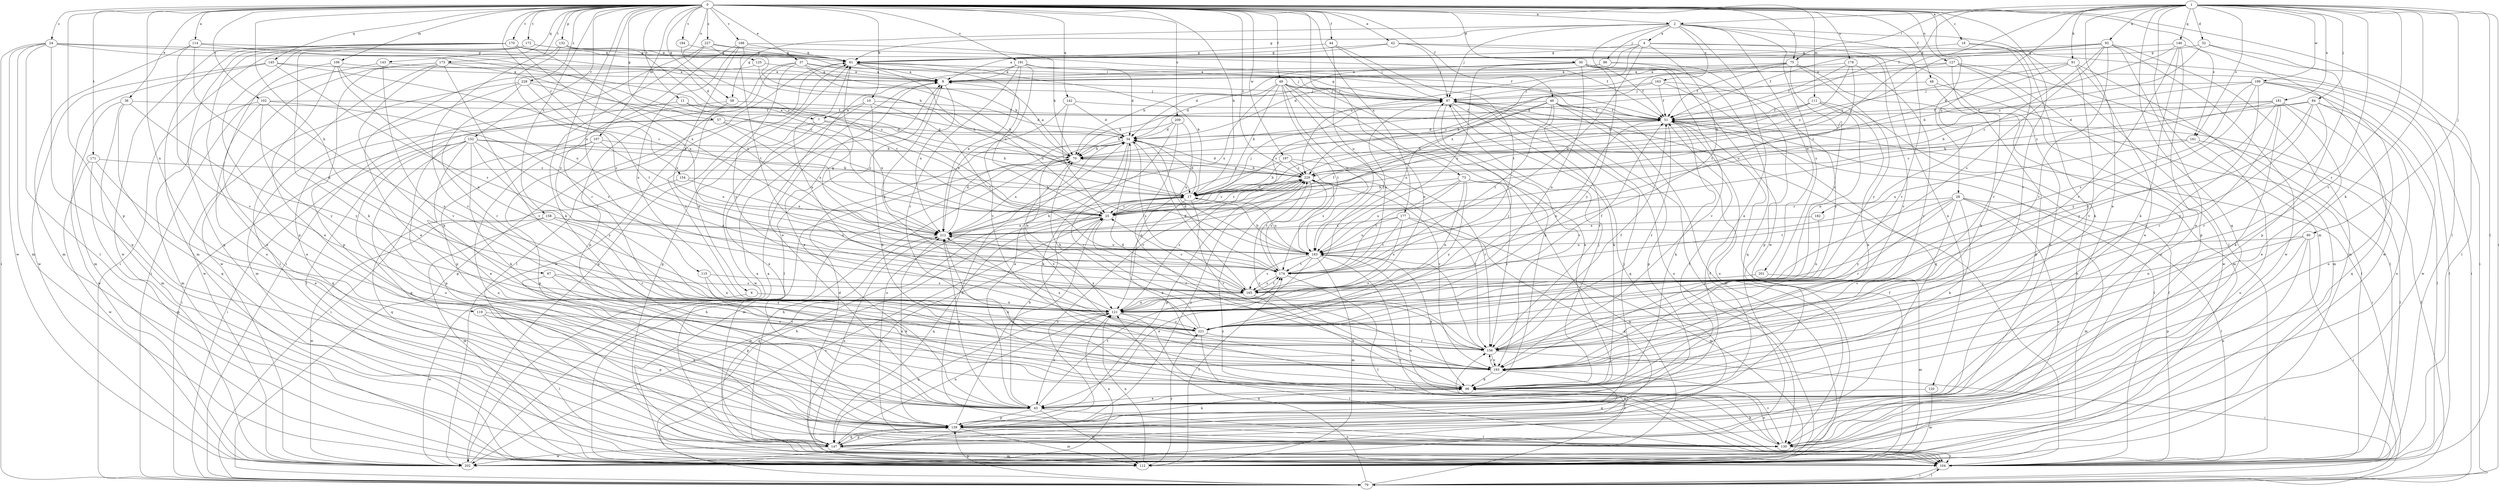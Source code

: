 strict digraph  {
0;
1;
2;
4;
6;
7;
8;
10;
11;
17;
18;
24;
25;
28;
30;
32;
34;
36;
37;
42;
43;
44;
46;
48;
49;
51;
57;
58;
61;
67;
70;
73;
75;
79;
80;
84;
86;
87;
91;
92;
96;
102;
104;
106;
107;
111;
112;
114;
115;
119;
120;
121;
125;
127;
130;
132;
139;
142;
143;
145;
146;
147;
152;
154;
156;
158;
161;
163;
165;
170;
171;
172;
173;
174;
177;
178;
181;
182;
183;
184;
188;
191;
193;
197;
199;
201;
202;
209;
212;
221;
227;
228;
229;
0 -> 2  [label=a];
0 -> 10  [label=b];
0 -> 11  [label=b];
0 -> 17  [label=b];
0 -> 18  [label=c];
0 -> 24  [label=c];
0 -> 28  [label=d];
0 -> 30  [label=d];
0 -> 36  [label=e];
0 -> 37  [label=e];
0 -> 42  [label=e];
0 -> 44  [label=f];
0 -> 46  [label=f];
0 -> 48  [label=f];
0 -> 49  [label=f];
0 -> 57  [label=g];
0 -> 58  [label=g];
0 -> 67  [label=h];
0 -> 73  [label=i];
0 -> 75  [label=i];
0 -> 102  [label=l];
0 -> 104  [label=l];
0 -> 106  [label=m];
0 -> 107  [label=m];
0 -> 111  [label=m];
0 -> 114  [label=n];
0 -> 115  [label=n];
0 -> 119  [label=n];
0 -> 125  [label=o];
0 -> 127  [label=o];
0 -> 132  [label=p];
0 -> 139  [label=p];
0 -> 142  [label=q];
0 -> 143  [label=q];
0 -> 145  [label=q];
0 -> 152  [label=r];
0 -> 154  [label=r];
0 -> 158  [label=s];
0 -> 161  [label=s];
0 -> 170  [label=t];
0 -> 171  [label=t];
0 -> 172  [label=t];
0 -> 173  [label=t];
0 -> 177  [label=u];
0 -> 178  [label=u];
0 -> 184  [label=v];
0 -> 188  [label=v];
0 -> 191  [label=v];
0 -> 193  [label=v];
0 -> 197  [label=w];
0 -> 209  [label=x];
0 -> 221  [label=y];
0 -> 227  [label=z];
0 -> 228  [label=z];
0 -> 229  [label=z];
1 -> 2  [label=a];
1 -> 25  [label=c];
1 -> 32  [label=d];
1 -> 43  [label=e];
1 -> 51  [label=f];
1 -> 75  [label=i];
1 -> 79  [label=i];
1 -> 80  [label=j];
1 -> 84  [label=j];
1 -> 91  [label=k];
1 -> 92  [label=k];
1 -> 96  [label=k];
1 -> 104  [label=l];
1 -> 112  [label=m];
1 -> 146  [label=q];
1 -> 147  [label=q];
1 -> 156  [label=r];
1 -> 161  [label=s];
1 -> 181  [label=u];
1 -> 182  [label=u];
1 -> 193  [label=v];
1 -> 199  [label=w];
2 -> 4  [label=a];
2 -> 43  [label=e];
2 -> 58  [label=g];
2 -> 61  [label=g];
2 -> 86  [label=j];
2 -> 87  [label=j];
2 -> 104  [label=l];
2 -> 163  [label=s];
2 -> 165  [label=s];
2 -> 193  [label=v];
2 -> 201  [label=w];
2 -> 202  [label=w];
4 -> 61  [label=g];
4 -> 79  [label=i];
4 -> 120  [label=n];
4 -> 174  [label=t];
4 -> 183  [label=u];
4 -> 212  [label=x];
4 -> 229  [label=z];
6 -> 121  [label=n];
6 -> 202  [label=w];
7 -> 6  [label=a];
7 -> 17  [label=b];
7 -> 34  [label=d];
7 -> 43  [label=e];
8 -> 87  [label=j];
8 -> 104  [label=l];
8 -> 212  [label=x];
10 -> 7  [label=a];
10 -> 34  [label=d];
10 -> 96  [label=k];
10 -> 174  [label=t];
10 -> 202  [label=w];
11 -> 7  [label=a];
11 -> 104  [label=l];
11 -> 212  [label=x];
17 -> 25  [label=c];
17 -> 34  [label=d];
17 -> 96  [label=k];
17 -> 183  [label=u];
17 -> 193  [label=v];
18 -> 61  [label=g];
18 -> 96  [label=k];
18 -> 156  [label=r];
24 -> 34  [label=d];
24 -> 61  [label=g];
24 -> 79  [label=i];
24 -> 104  [label=l];
24 -> 112  [label=m];
24 -> 147  [label=q];
24 -> 202  [label=w];
24 -> 229  [label=z];
25 -> 87  [label=j];
25 -> 147  [label=q];
25 -> 156  [label=r];
25 -> 202  [label=w];
25 -> 212  [label=x];
25 -> 229  [label=z];
28 -> 25  [label=c];
28 -> 96  [label=k];
28 -> 104  [label=l];
28 -> 112  [label=m];
28 -> 130  [label=o];
28 -> 156  [label=r];
28 -> 174  [label=t];
28 -> 193  [label=v];
28 -> 221  [label=y];
30 -> 8  [label=a];
30 -> 34  [label=d];
30 -> 51  [label=f];
30 -> 79  [label=i];
30 -> 121  [label=n];
30 -> 183  [label=u];
30 -> 193  [label=v];
30 -> 221  [label=y];
32 -> 61  [label=g];
32 -> 104  [label=l];
32 -> 139  [label=p];
32 -> 229  [label=z];
34 -> 70  [label=h];
34 -> 96  [label=k];
34 -> 121  [label=n];
34 -> 130  [label=o];
34 -> 156  [label=r];
34 -> 165  [label=s];
36 -> 51  [label=f];
36 -> 112  [label=m];
36 -> 147  [label=q];
36 -> 202  [label=w];
36 -> 221  [label=y];
37 -> 8  [label=a];
37 -> 17  [label=b];
37 -> 70  [label=h];
37 -> 87  [label=j];
37 -> 104  [label=l];
37 -> 139  [label=p];
37 -> 221  [label=y];
42 -> 8  [label=a];
42 -> 61  [label=g];
42 -> 87  [label=j];
42 -> 130  [label=o];
42 -> 193  [label=v];
43 -> 8  [label=a];
43 -> 17  [label=b];
43 -> 51  [label=f];
43 -> 104  [label=l];
43 -> 112  [label=m];
43 -> 139  [label=p];
43 -> 174  [label=t];
43 -> 212  [label=x];
44 -> 61  [label=g];
44 -> 87  [label=j];
44 -> 174  [label=t];
44 -> 183  [label=u];
46 -> 25  [label=c];
46 -> 51  [label=f];
46 -> 70  [label=h];
46 -> 112  [label=m];
46 -> 130  [label=o];
46 -> 139  [label=p];
46 -> 156  [label=r];
46 -> 174  [label=t];
46 -> 183  [label=u];
48 -> 87  [label=j];
48 -> 104  [label=l];
48 -> 139  [label=p];
49 -> 17  [label=b];
49 -> 34  [label=d];
49 -> 43  [label=e];
49 -> 87  [label=j];
49 -> 96  [label=k];
49 -> 121  [label=n];
49 -> 165  [label=s];
49 -> 174  [label=t];
49 -> 183  [label=u];
49 -> 212  [label=x];
51 -> 34  [label=d];
51 -> 79  [label=i];
51 -> 96  [label=k];
51 -> 104  [label=l];
51 -> 121  [label=n];
51 -> 156  [label=r];
57 -> 25  [label=c];
57 -> 34  [label=d];
57 -> 79  [label=i];
57 -> 147  [label=q];
57 -> 212  [label=x];
58 -> 51  [label=f];
58 -> 121  [label=n];
58 -> 139  [label=p];
61 -> 8  [label=a];
61 -> 17  [label=b];
61 -> 25  [label=c];
61 -> 121  [label=n];
61 -> 183  [label=u];
61 -> 202  [label=w];
67 -> 139  [label=p];
67 -> 165  [label=s];
67 -> 193  [label=v];
67 -> 221  [label=y];
70 -> 8  [label=a];
70 -> 112  [label=m];
70 -> 193  [label=v];
70 -> 212  [label=x];
70 -> 229  [label=z];
73 -> 17  [label=b];
73 -> 121  [label=n];
73 -> 156  [label=r];
73 -> 174  [label=t];
73 -> 183  [label=u];
73 -> 202  [label=w];
73 -> 221  [label=y];
75 -> 8  [label=a];
75 -> 17  [label=b];
75 -> 34  [label=d];
75 -> 51  [label=f];
75 -> 112  [label=m];
75 -> 121  [label=n];
75 -> 221  [label=y];
79 -> 25  [label=c];
79 -> 51  [label=f];
79 -> 61  [label=g];
79 -> 104  [label=l];
79 -> 121  [label=n];
79 -> 139  [label=p];
79 -> 229  [label=z];
80 -> 79  [label=i];
80 -> 121  [label=n];
80 -> 130  [label=o];
80 -> 139  [label=p];
80 -> 183  [label=u];
84 -> 51  [label=f];
84 -> 104  [label=l];
84 -> 121  [label=n];
84 -> 130  [label=o];
84 -> 156  [label=r];
84 -> 221  [label=y];
84 -> 229  [label=z];
86 -> 8  [label=a];
86 -> 70  [label=h];
86 -> 139  [label=p];
86 -> 147  [label=q];
87 -> 51  [label=f];
87 -> 61  [label=g];
87 -> 96  [label=k];
87 -> 130  [label=o];
87 -> 147  [label=q];
87 -> 193  [label=v];
91 -> 8  [label=a];
91 -> 25  [label=c];
91 -> 43  [label=e];
91 -> 112  [label=m];
91 -> 193  [label=v];
91 -> 229  [label=z];
92 -> 25  [label=c];
92 -> 51  [label=f];
92 -> 61  [label=g];
92 -> 112  [label=m];
92 -> 139  [label=p];
92 -> 156  [label=r];
92 -> 165  [label=s];
92 -> 202  [label=w];
92 -> 229  [label=z];
96 -> 43  [label=e];
96 -> 87  [label=j];
96 -> 130  [label=o];
96 -> 212  [label=x];
96 -> 229  [label=z];
102 -> 43  [label=e];
102 -> 51  [label=f];
102 -> 112  [label=m];
102 -> 121  [label=n];
102 -> 165  [label=s];
102 -> 221  [label=y];
104 -> 8  [label=a];
104 -> 51  [label=f];
104 -> 61  [label=g];
104 -> 70  [label=h];
104 -> 79  [label=i];
104 -> 87  [label=j];
106 -> 8  [label=a];
106 -> 43  [label=e];
106 -> 121  [label=n];
106 -> 130  [label=o];
106 -> 183  [label=u];
107 -> 70  [label=h];
107 -> 79  [label=i];
107 -> 130  [label=o];
107 -> 139  [label=p];
107 -> 183  [label=u];
111 -> 17  [label=b];
111 -> 51  [label=f];
111 -> 70  [label=h];
111 -> 96  [label=k];
111 -> 121  [label=n];
111 -> 130  [label=o];
112 -> 17  [label=b];
112 -> 25  [label=c];
112 -> 51  [label=f];
112 -> 70  [label=h];
112 -> 87  [label=j];
112 -> 121  [label=n];
112 -> 174  [label=t];
112 -> 221  [label=y];
114 -> 25  [label=c];
114 -> 61  [label=g];
114 -> 112  [label=m];
114 -> 121  [label=n];
114 -> 193  [label=v];
115 -> 96  [label=k];
115 -> 121  [label=n];
115 -> 165  [label=s];
119 -> 43  [label=e];
119 -> 104  [label=l];
119 -> 139  [label=p];
119 -> 221  [label=y];
120 -> 43  [label=e];
120 -> 112  [label=m];
121 -> 8  [label=a];
121 -> 43  [label=e];
121 -> 51  [label=f];
121 -> 104  [label=l];
121 -> 147  [label=q];
121 -> 221  [label=y];
121 -> 229  [label=z];
125 -> 8  [label=a];
125 -> 17  [label=b];
125 -> 43  [label=e];
127 -> 8  [label=a];
127 -> 70  [label=h];
127 -> 96  [label=k];
127 -> 104  [label=l];
127 -> 130  [label=o];
127 -> 202  [label=w];
130 -> 34  [label=d];
130 -> 96  [label=k];
130 -> 104  [label=l];
130 -> 183  [label=u];
130 -> 193  [label=v];
132 -> 25  [label=c];
132 -> 61  [label=g];
132 -> 165  [label=s];
132 -> 193  [label=v];
139 -> 25  [label=c];
139 -> 51  [label=f];
139 -> 87  [label=j];
139 -> 96  [label=k];
139 -> 112  [label=m];
139 -> 130  [label=o];
139 -> 147  [label=q];
139 -> 212  [label=x];
139 -> 229  [label=z];
142 -> 25  [label=c];
142 -> 34  [label=d];
142 -> 51  [label=f];
142 -> 212  [label=x];
143 -> 8  [label=a];
143 -> 79  [label=i];
143 -> 193  [label=v];
145 -> 8  [label=a];
145 -> 25  [label=c];
145 -> 112  [label=m];
145 -> 165  [label=s];
145 -> 202  [label=w];
146 -> 17  [label=b];
146 -> 43  [label=e];
146 -> 61  [label=g];
146 -> 96  [label=k];
146 -> 156  [label=r];
146 -> 202  [label=w];
147 -> 34  [label=d];
147 -> 112  [label=m];
147 -> 121  [label=n];
147 -> 139  [label=p];
147 -> 202  [label=w];
147 -> 212  [label=x];
152 -> 17  [label=b];
152 -> 43  [label=e];
152 -> 70  [label=h];
152 -> 79  [label=i];
152 -> 96  [label=k];
152 -> 130  [label=o];
152 -> 139  [label=p];
152 -> 147  [label=q];
152 -> 174  [label=t];
152 -> 221  [label=y];
154 -> 17  [label=b];
154 -> 147  [label=q];
154 -> 212  [label=x];
156 -> 34  [label=d];
156 -> 51  [label=f];
156 -> 79  [label=i];
156 -> 183  [label=u];
156 -> 193  [label=v];
156 -> 212  [label=x];
158 -> 112  [label=m];
158 -> 156  [label=r];
158 -> 183  [label=u];
158 -> 202  [label=w];
158 -> 212  [label=x];
161 -> 70  [label=h];
161 -> 104  [label=l];
161 -> 130  [label=o];
161 -> 183  [label=u];
163 -> 51  [label=f];
163 -> 87  [label=j];
163 -> 147  [label=q];
163 -> 221  [label=y];
163 -> 229  [label=z];
165 -> 25  [label=c];
165 -> 34  [label=d];
165 -> 96  [label=k];
165 -> 121  [label=n];
165 -> 174  [label=t];
170 -> 61  [label=g];
170 -> 87  [label=j];
170 -> 112  [label=m];
170 -> 130  [label=o];
170 -> 147  [label=q];
170 -> 183  [label=u];
170 -> 202  [label=w];
170 -> 212  [label=x];
171 -> 43  [label=e];
171 -> 112  [label=m];
171 -> 202  [label=w];
171 -> 229  [label=z];
172 -> 51  [label=f];
172 -> 61  [label=g];
172 -> 79  [label=i];
172 -> 96  [label=k];
172 -> 139  [label=p];
173 -> 8  [label=a];
173 -> 96  [label=k];
173 -> 104  [label=l];
173 -> 139  [label=p];
173 -> 193  [label=v];
173 -> 202  [label=w];
173 -> 212  [label=x];
174 -> 34  [label=d];
174 -> 61  [label=g];
174 -> 87  [label=j];
174 -> 104  [label=l];
174 -> 165  [label=s];
174 -> 229  [label=z];
177 -> 112  [label=m];
177 -> 147  [label=q];
177 -> 165  [label=s];
177 -> 174  [label=t];
177 -> 183  [label=u];
177 -> 212  [label=x];
178 -> 8  [label=a];
178 -> 17  [label=b];
178 -> 51  [label=f];
178 -> 183  [label=u];
178 -> 193  [label=v];
181 -> 25  [label=c];
181 -> 34  [label=d];
181 -> 43  [label=e];
181 -> 51  [label=f];
181 -> 96  [label=k];
181 -> 147  [label=q];
181 -> 156  [label=r];
181 -> 221  [label=y];
182 -> 121  [label=n];
182 -> 212  [label=x];
183 -> 17  [label=b];
183 -> 43  [label=e];
183 -> 96  [label=k];
183 -> 104  [label=l];
183 -> 112  [label=m];
183 -> 165  [label=s];
183 -> 174  [label=t];
183 -> 229  [label=z];
184 -> 25  [label=c];
184 -> 61  [label=g];
188 -> 61  [label=g];
188 -> 70  [label=h];
188 -> 121  [label=n];
188 -> 156  [label=r];
188 -> 165  [label=s];
188 -> 174  [label=t];
191 -> 8  [label=a];
191 -> 34  [label=d];
191 -> 43  [label=e];
191 -> 51  [label=f];
191 -> 156  [label=r];
191 -> 193  [label=v];
191 -> 212  [label=x];
193 -> 96  [label=k];
193 -> 147  [label=q];
193 -> 156  [label=r];
197 -> 17  [label=b];
197 -> 121  [label=n];
197 -> 156  [label=r];
197 -> 193  [label=v];
197 -> 229  [label=z];
199 -> 17  [label=b];
199 -> 87  [label=j];
199 -> 104  [label=l];
199 -> 130  [label=o];
199 -> 165  [label=s];
199 -> 193  [label=v];
199 -> 202  [label=w];
199 -> 221  [label=y];
201 -> 112  [label=m];
201 -> 165  [label=s];
202 -> 8  [label=a];
202 -> 61  [label=g];
202 -> 121  [label=n];
202 -> 156  [label=r];
202 -> 229  [label=z];
209 -> 34  [label=d];
209 -> 43  [label=e];
209 -> 70  [label=h];
209 -> 183  [label=u];
209 -> 193  [label=v];
212 -> 17  [label=b];
212 -> 34  [label=d];
212 -> 51  [label=f];
212 -> 147  [label=q];
212 -> 183  [label=u];
221 -> 70  [label=h];
221 -> 87  [label=j];
221 -> 104  [label=l];
221 -> 156  [label=r];
221 -> 212  [label=x];
227 -> 51  [label=f];
227 -> 61  [label=g];
227 -> 70  [label=h];
227 -> 79  [label=i];
227 -> 96  [label=k];
228 -> 25  [label=c];
228 -> 87  [label=j];
228 -> 112  [label=m];
228 -> 156  [label=r];
228 -> 174  [label=t];
228 -> 202  [label=w];
229 -> 17  [label=b];
229 -> 25  [label=c];
229 -> 34  [label=d];
229 -> 70  [label=h];
229 -> 139  [label=p];
229 -> 156  [label=r];
229 -> 174  [label=t];
}
